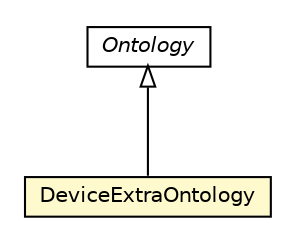 #!/usr/local/bin/dot
#
# Class diagram 
# Generated by UMLGraph version R5_6-24-gf6e263 (http://www.umlgraph.org/)
#

digraph G {
	edge [fontname="Helvetica",fontsize=10,labelfontname="Helvetica",labelfontsize=10];
	node [fontname="Helvetica",fontsize=10,shape=plaintext];
	nodesep=0.25;
	ranksep=0.5;
	// org.universAAL.ontology.device.home.DeviceExtraOntology
	c141938 [label=<<table title="org.universAAL.ontology.device.home.DeviceExtraOntology" border="0" cellborder="1" cellspacing="0" cellpadding="2" port="p" bgcolor="lemonChiffon" href="./DeviceExtraOntology.html">
		<tr><td><table border="0" cellspacing="0" cellpadding="1">
<tr><td align="center" balign="center"> DeviceExtraOntology </td></tr>
		</table></td></tr>
		</table>>, URL="./DeviceExtraOntology.html", fontname="Helvetica", fontcolor="black", fontsize=10.0];
	//org.universAAL.ontology.device.home.DeviceExtraOntology extends org.universAAL.middleware.owl.Ontology
	c141988:p -> c141938:p [dir=back,arrowtail=empty];
	// org.universAAL.middleware.owl.Ontology
	c141988 [label=<<table title="org.universAAL.middleware.owl.Ontology" border="0" cellborder="1" cellspacing="0" cellpadding="2" port="p" href="http://java.sun.com/j2se/1.4.2/docs/api/org/universAAL/middleware/owl/Ontology.html">
		<tr><td><table border="0" cellspacing="0" cellpadding="1">
<tr><td align="center" balign="center"><font face="Helvetica-Oblique"> Ontology </font></td></tr>
		</table></td></tr>
		</table>>, URL="http://java.sun.com/j2se/1.4.2/docs/api/org/universAAL/middleware/owl/Ontology.html", fontname="Helvetica", fontcolor="black", fontsize=10.0];
}

